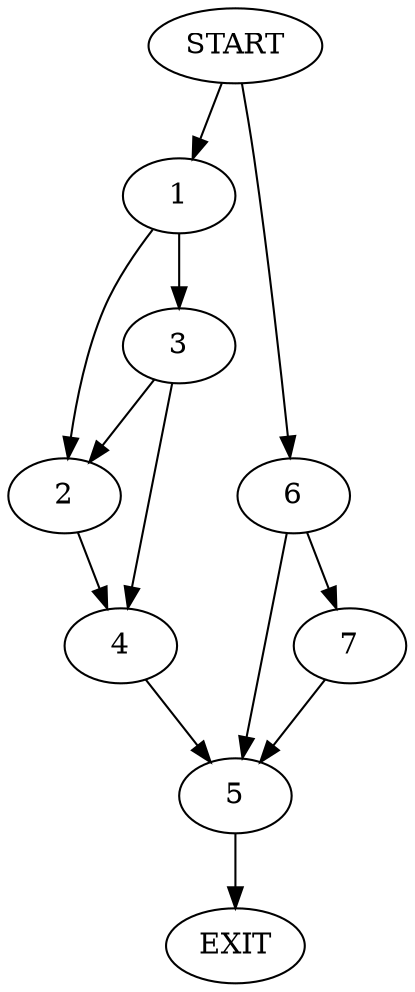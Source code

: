 digraph {
0 [label="START"]
8 [label="EXIT"]
0 -> 1
1 -> 2
1 -> 3
2 -> 4
3 -> 2
3 -> 4
4 -> 5
5 -> 8
0 -> 6
6 -> 7
6 -> 5
7 -> 5
}
